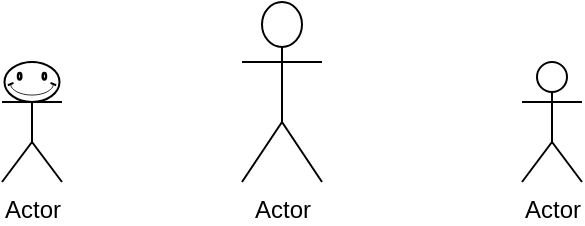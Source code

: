 <mxfile version="23.1.1" type="github">
  <diagram name="Page-1" id="yRBlIRfJhqH3QvK8NbPl">
    <mxGraphModel dx="530" dy="286" grid="1" gridSize="10" guides="1" tooltips="1" connect="1" arrows="1" fold="1" page="1" pageScale="1" pageWidth="850" pageHeight="1100" math="0" shadow="0">
      <root>
        <mxCell id="0" />
        <mxCell id="1" parent="0" />
        <mxCell id="-_fY0ZzbPqFWYHogeyu0-56" value="Actor" style="shape=umlActor;verticalLabelPosition=bottom;verticalAlign=top;html=1;outlineConnect=0;" vertex="1" parent="1">
          <mxGeometry x="610" y="220" width="30" height="60" as="geometry" />
        </mxCell>
        <mxCell id="-_fY0ZzbPqFWYHogeyu0-57" value="Actor" style="shape=umlActor;verticalLabelPosition=bottom;verticalAlign=top;html=1;outlineConnect=0;" vertex="1" parent="1">
          <mxGeometry x="350" y="220" width="30" height="60" as="geometry" />
        </mxCell>
        <mxCell id="-_fY0ZzbPqFWYHogeyu0-59" value="Actor" style="shape=umlActor;verticalLabelPosition=bottom;verticalAlign=top;html=1;" vertex="1" parent="1">
          <mxGeometry x="470" y="190" width="40" height="90" as="geometry" />
        </mxCell>
        <mxCell id="-_fY0ZzbPqFWYHogeyu0-60" value="" style="verticalLabelPosition=bottom;verticalAlign=top;html=1;shape=mxgraph.basic.smiley" vertex="1" parent="1">
          <mxGeometry x="351.25" y="220" width="27.5" height="20" as="geometry" />
        </mxCell>
      </root>
    </mxGraphModel>
  </diagram>
</mxfile>
